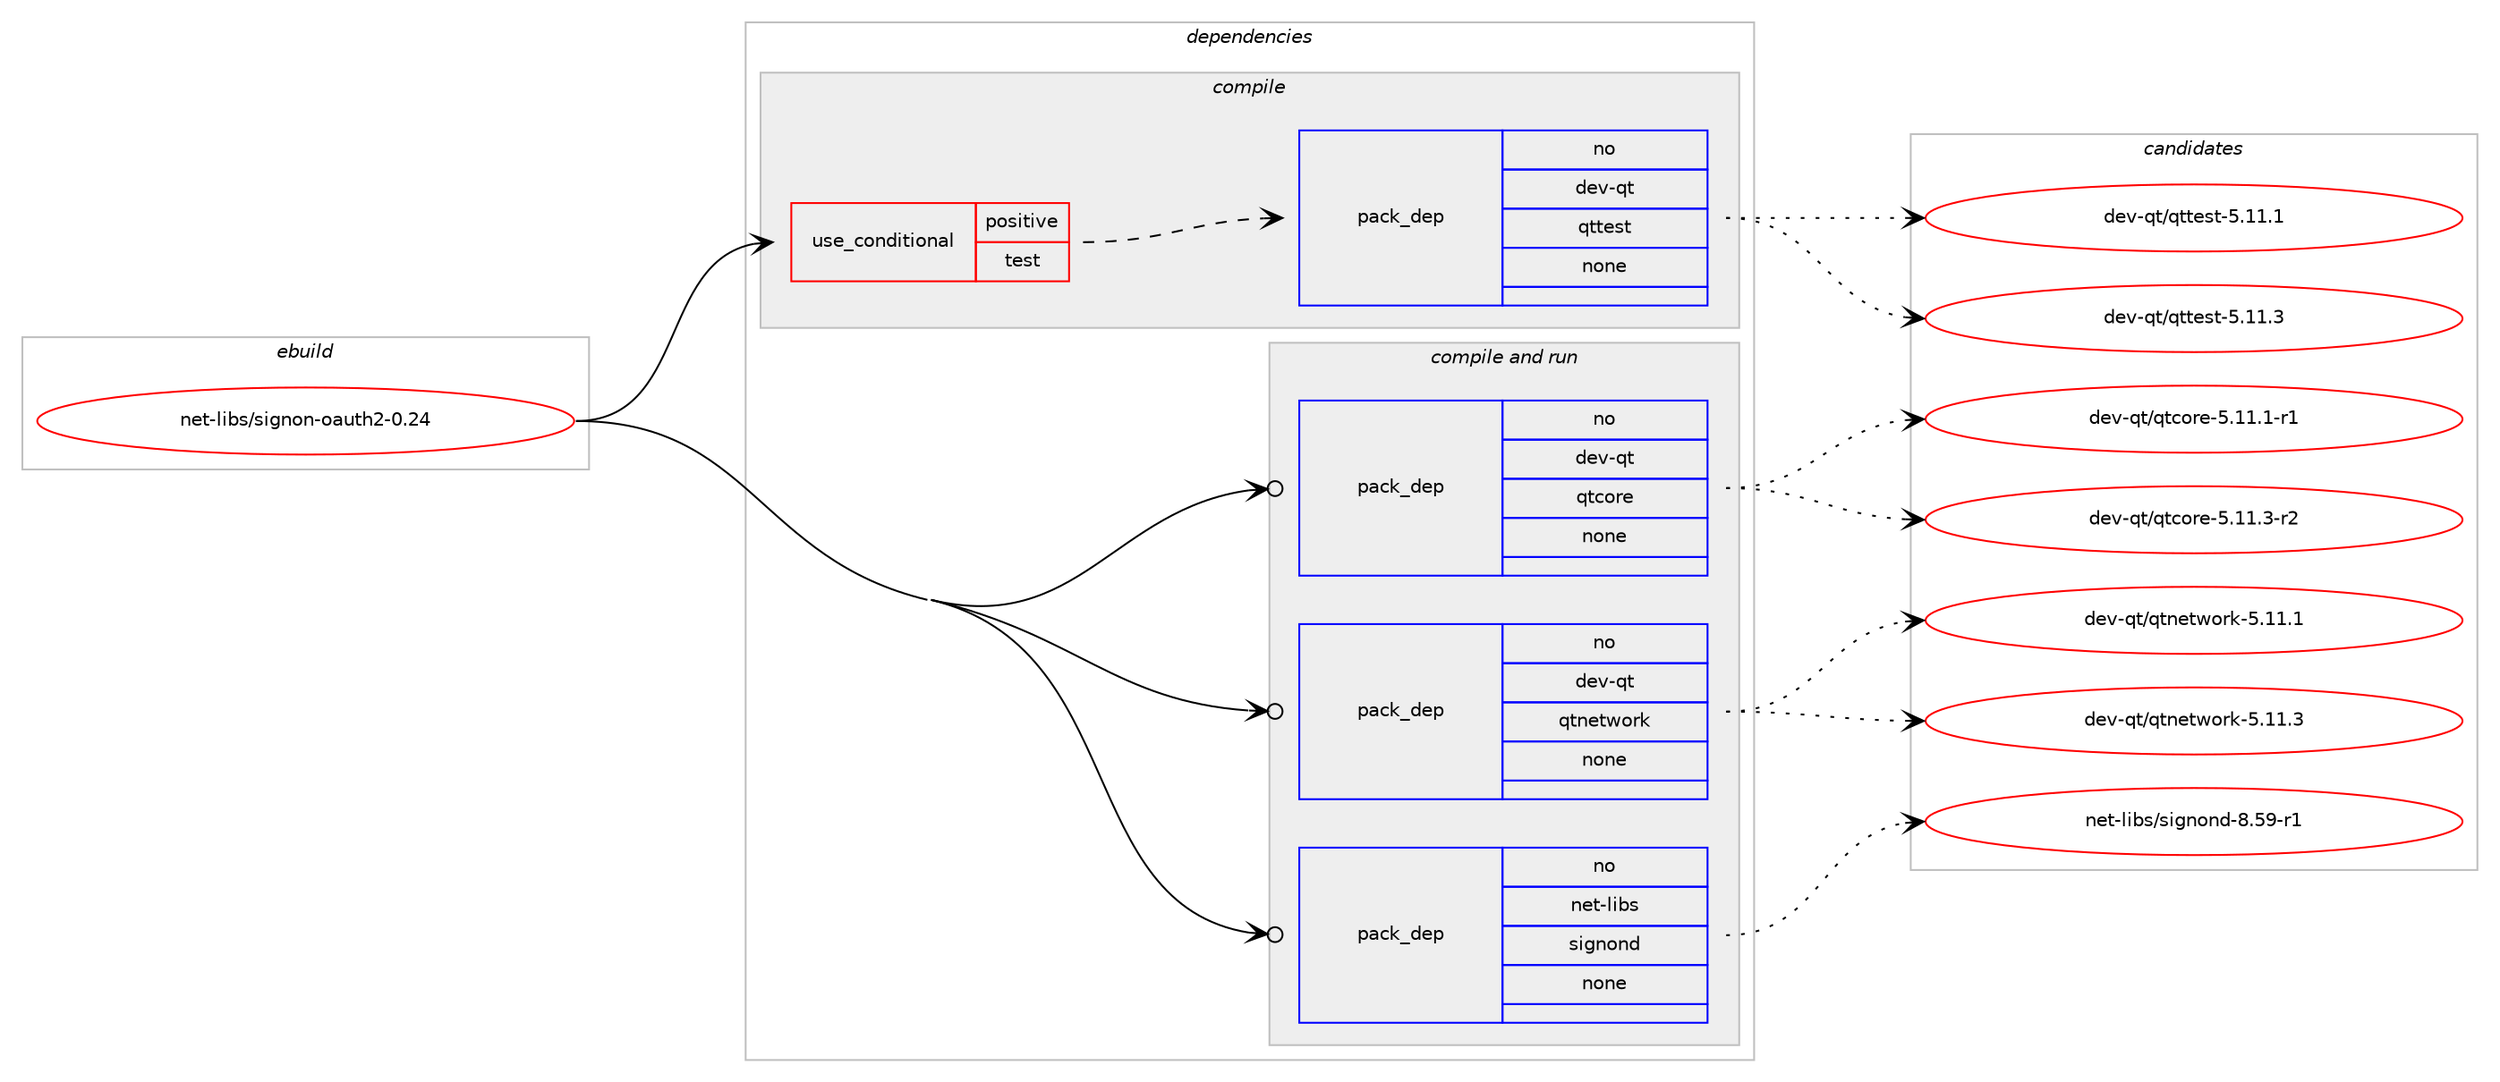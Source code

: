 digraph prolog {

# *************
# Graph options
# *************

newrank=true;
concentrate=true;
compound=true;
graph [rankdir=LR,fontname=Helvetica,fontsize=10,ranksep=1.5];#, ranksep=2.5, nodesep=0.2];
edge  [arrowhead=vee];
node  [fontname=Helvetica,fontsize=10];

# **********
# The ebuild
# **********

subgraph cluster_leftcol {
color=gray;
rank=same;
label=<<i>ebuild</i>>;
id [label="net-libs/signon-oauth2-0.24", color=red, width=4, href="../net-libs/signon-oauth2-0.24.svg"];
}

# ****************
# The dependencies
# ****************

subgraph cluster_midcol {
color=gray;
label=<<i>dependencies</i>>;
subgraph cluster_compile {
fillcolor="#eeeeee";
style=filled;
label=<<i>compile</i>>;
subgraph cond590 {
dependency3671 [label=<<TABLE BORDER="0" CELLBORDER="1" CELLSPACING="0" CELLPADDING="4"><TR><TD ROWSPAN="3" CELLPADDING="10">use_conditional</TD></TR><TR><TD>positive</TD></TR><TR><TD>test</TD></TR></TABLE>>, shape=none, color=red];
subgraph pack2974 {
dependency3672 [label=<<TABLE BORDER="0" CELLBORDER="1" CELLSPACING="0" CELLPADDING="4" WIDTH="220"><TR><TD ROWSPAN="6" CELLPADDING="30">pack_dep</TD></TR><TR><TD WIDTH="110">no</TD></TR><TR><TD>dev-qt</TD></TR><TR><TD>qttest</TD></TR><TR><TD>none</TD></TR><TR><TD></TD></TR></TABLE>>, shape=none, color=blue];
}
dependency3671:e -> dependency3672:w [weight=20,style="dashed",arrowhead="vee"];
}
id:e -> dependency3671:w [weight=20,style="solid",arrowhead="vee"];
}
subgraph cluster_compileandrun {
fillcolor="#eeeeee";
style=filled;
label=<<i>compile and run</i>>;
subgraph pack2975 {
dependency3673 [label=<<TABLE BORDER="0" CELLBORDER="1" CELLSPACING="0" CELLPADDING="4" WIDTH="220"><TR><TD ROWSPAN="6" CELLPADDING="30">pack_dep</TD></TR><TR><TD WIDTH="110">no</TD></TR><TR><TD>dev-qt</TD></TR><TR><TD>qtcore</TD></TR><TR><TD>none</TD></TR><TR><TD></TD></TR></TABLE>>, shape=none, color=blue];
}
id:e -> dependency3673:w [weight=20,style="solid",arrowhead="odotvee"];
subgraph pack2976 {
dependency3674 [label=<<TABLE BORDER="0" CELLBORDER="1" CELLSPACING="0" CELLPADDING="4" WIDTH="220"><TR><TD ROWSPAN="6" CELLPADDING="30">pack_dep</TD></TR><TR><TD WIDTH="110">no</TD></TR><TR><TD>dev-qt</TD></TR><TR><TD>qtnetwork</TD></TR><TR><TD>none</TD></TR><TR><TD></TD></TR></TABLE>>, shape=none, color=blue];
}
id:e -> dependency3674:w [weight=20,style="solid",arrowhead="odotvee"];
subgraph pack2977 {
dependency3675 [label=<<TABLE BORDER="0" CELLBORDER="1" CELLSPACING="0" CELLPADDING="4" WIDTH="220"><TR><TD ROWSPAN="6" CELLPADDING="30">pack_dep</TD></TR><TR><TD WIDTH="110">no</TD></TR><TR><TD>net-libs</TD></TR><TR><TD>signond</TD></TR><TR><TD>none</TD></TR><TR><TD></TD></TR></TABLE>>, shape=none, color=blue];
}
id:e -> dependency3675:w [weight=20,style="solid",arrowhead="odotvee"];
}
subgraph cluster_run {
fillcolor="#eeeeee";
style=filled;
label=<<i>run</i>>;
}
}

# **************
# The candidates
# **************

subgraph cluster_choices {
rank=same;
color=gray;
label=<<i>candidates</i>>;

subgraph choice2974 {
color=black;
nodesep=1;
choice100101118451131164711311611610111511645534649494649 [label="dev-qt/qttest-5.11.1", color=red, width=4,href="../dev-qt/qttest-5.11.1.svg"];
choice100101118451131164711311611610111511645534649494651 [label="dev-qt/qttest-5.11.3", color=red, width=4,href="../dev-qt/qttest-5.11.3.svg"];
dependency3672:e -> choice100101118451131164711311611610111511645534649494649:w [style=dotted,weight="100"];
dependency3672:e -> choice100101118451131164711311611610111511645534649494651:w [style=dotted,weight="100"];
}
subgraph choice2975 {
color=black;
nodesep=1;
choice100101118451131164711311699111114101455346494946494511449 [label="dev-qt/qtcore-5.11.1-r1", color=red, width=4,href="../dev-qt/qtcore-5.11.1-r1.svg"];
choice100101118451131164711311699111114101455346494946514511450 [label="dev-qt/qtcore-5.11.3-r2", color=red, width=4,href="../dev-qt/qtcore-5.11.3-r2.svg"];
dependency3673:e -> choice100101118451131164711311699111114101455346494946494511449:w [style=dotted,weight="100"];
dependency3673:e -> choice100101118451131164711311699111114101455346494946514511450:w [style=dotted,weight="100"];
}
subgraph choice2976 {
color=black;
nodesep=1;
choice100101118451131164711311611010111611911111410745534649494649 [label="dev-qt/qtnetwork-5.11.1", color=red, width=4,href="../dev-qt/qtnetwork-5.11.1.svg"];
choice100101118451131164711311611010111611911111410745534649494651 [label="dev-qt/qtnetwork-5.11.3", color=red, width=4,href="../dev-qt/qtnetwork-5.11.3.svg"];
dependency3674:e -> choice100101118451131164711311611010111611911111410745534649494649:w [style=dotted,weight="100"];
dependency3674:e -> choice100101118451131164711311611010111611911111410745534649494651:w [style=dotted,weight="100"];
}
subgraph choice2977 {
color=black;
nodesep=1;
choice11010111645108105981154711510510311011111010045564653574511449 [label="net-libs/signond-8.59-r1", color=red, width=4,href="../net-libs/signond-8.59-r1.svg"];
dependency3675:e -> choice11010111645108105981154711510510311011111010045564653574511449:w [style=dotted,weight="100"];
}
}

}

